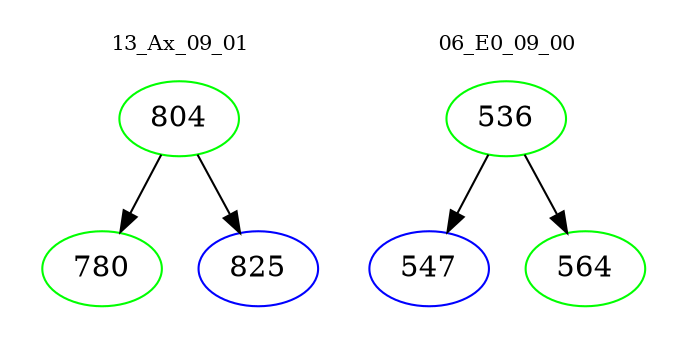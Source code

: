 digraph{
subgraph cluster_0 {
color = white
label = "13_Ax_09_01";
fontsize=10;
T0_804 [label="804", color="green"]
T0_804 -> T0_780 [color="black"]
T0_780 [label="780", color="green"]
T0_804 -> T0_825 [color="black"]
T0_825 [label="825", color="blue"]
}
subgraph cluster_1 {
color = white
label = "06_E0_09_00";
fontsize=10;
T1_536 [label="536", color="green"]
T1_536 -> T1_547 [color="black"]
T1_547 [label="547", color="blue"]
T1_536 -> T1_564 [color="black"]
T1_564 [label="564", color="green"]
}
}
